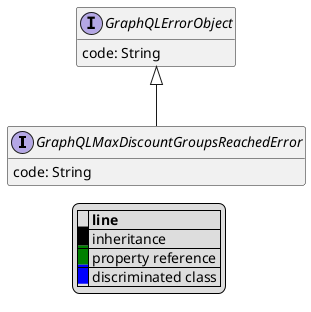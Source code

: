 @startuml

hide empty fields
hide empty methods
legend
|= |= line |
|<back:black>   </back>| inheritance |
|<back:green>   </back>| property reference |
|<back:blue>   </back>| discriminated class |
endlegend
interface GraphQLMaxDiscountGroupsReachedError [[GraphQLMaxDiscountGroupsReachedError.svg]] extends GraphQLErrorObject {
    code: String
}
interface GraphQLErrorObject [[GraphQLErrorObject.svg]]  {
    code: String
}





@enduml
